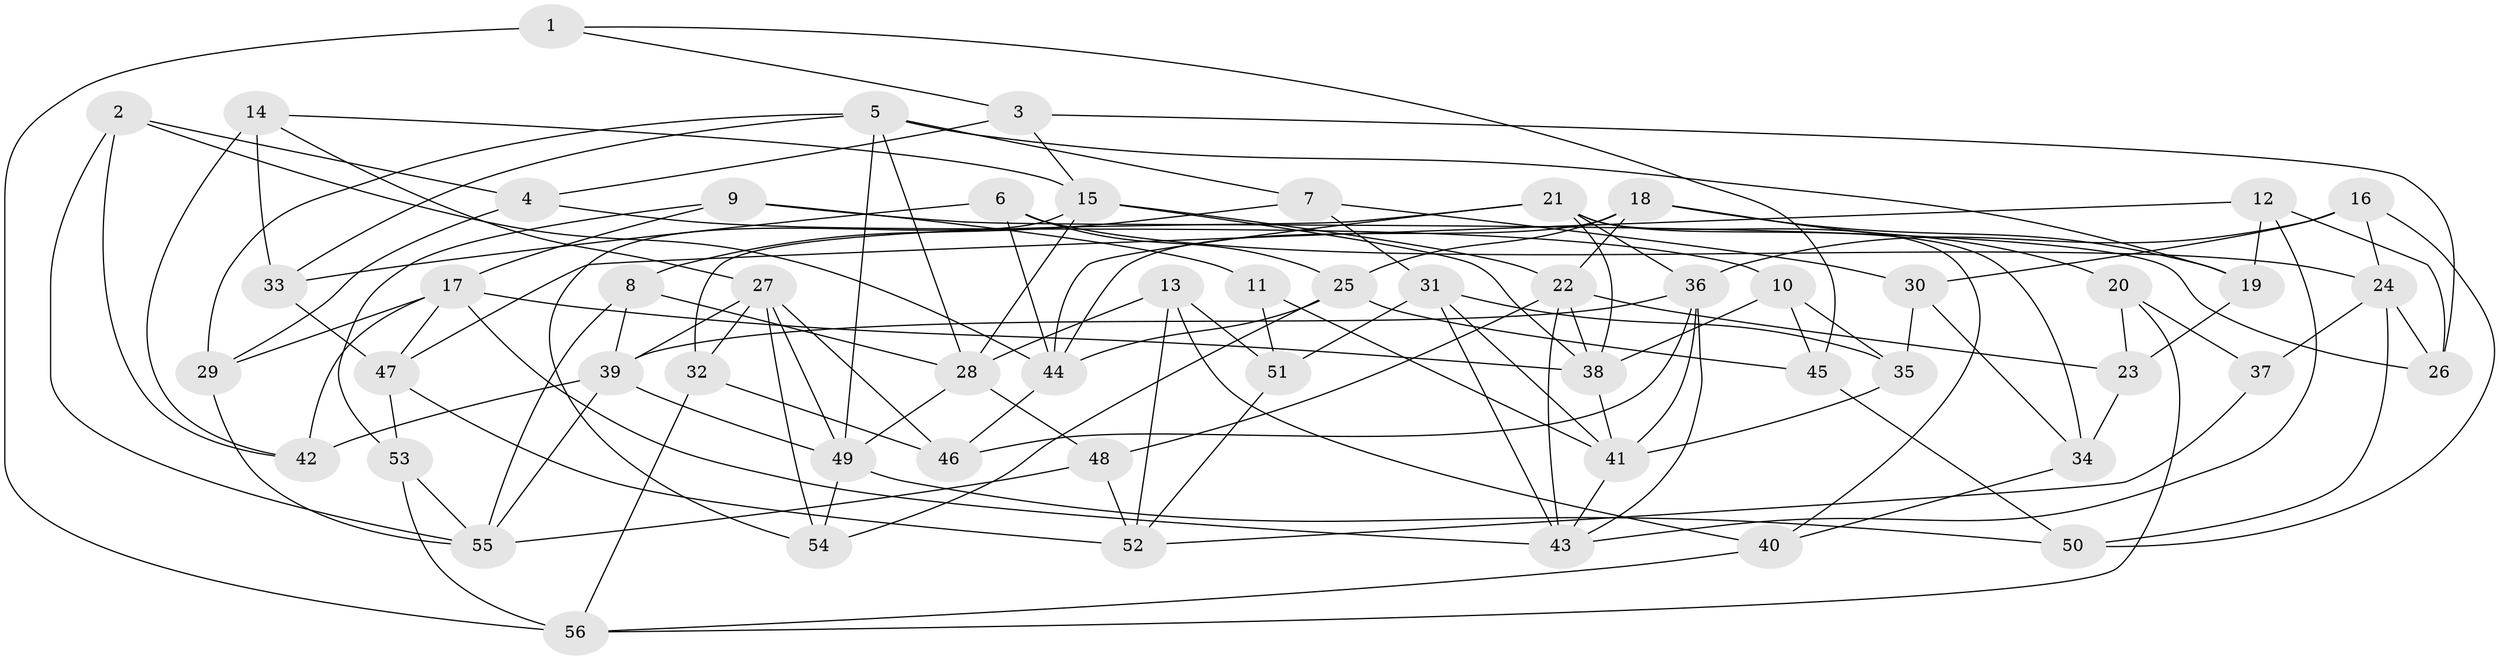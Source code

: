 // original degree distribution, {4: 1.0}
// Generated by graph-tools (version 1.1) at 2025/38/03/04/25 23:38:20]
// undirected, 56 vertices, 129 edges
graph export_dot {
  node [color=gray90,style=filled];
  1;
  2;
  3;
  4;
  5;
  6;
  7;
  8;
  9;
  10;
  11;
  12;
  13;
  14;
  15;
  16;
  17;
  18;
  19;
  20;
  21;
  22;
  23;
  24;
  25;
  26;
  27;
  28;
  29;
  30;
  31;
  32;
  33;
  34;
  35;
  36;
  37;
  38;
  39;
  40;
  41;
  42;
  43;
  44;
  45;
  46;
  47;
  48;
  49;
  50;
  51;
  52;
  53;
  54;
  55;
  56;
  1 -- 3 [weight=1.0];
  1 -- 45 [weight=1.0];
  1 -- 56 [weight=2.0];
  2 -- 4 [weight=1.0];
  2 -- 42 [weight=1.0];
  2 -- 44 [weight=1.0];
  2 -- 55 [weight=1.0];
  3 -- 4 [weight=1.0];
  3 -- 15 [weight=1.0];
  3 -- 26 [weight=1.0];
  4 -- 10 [weight=1.0];
  4 -- 29 [weight=1.0];
  5 -- 7 [weight=1.0];
  5 -- 19 [weight=1.0];
  5 -- 28 [weight=1.0];
  5 -- 29 [weight=1.0];
  5 -- 33 [weight=1.0];
  5 -- 49 [weight=1.0];
  6 -- 24 [weight=1.0];
  6 -- 25 [weight=1.0];
  6 -- 33 [weight=1.0];
  6 -- 44 [weight=1.0];
  7 -- 8 [weight=1.0];
  7 -- 30 [weight=1.0];
  7 -- 31 [weight=1.0];
  8 -- 28 [weight=1.0];
  8 -- 39 [weight=1.0];
  8 -- 55 [weight=1.0];
  9 -- 11 [weight=1.0];
  9 -- 17 [weight=1.0];
  9 -- 26 [weight=1.0];
  9 -- 53 [weight=1.0];
  10 -- 35 [weight=1.0];
  10 -- 38 [weight=1.0];
  10 -- 45 [weight=1.0];
  11 -- 41 [weight=1.0];
  11 -- 51 [weight=2.0];
  12 -- 19 [weight=1.0];
  12 -- 26 [weight=1.0];
  12 -- 43 [weight=1.0];
  12 -- 47 [weight=1.0];
  13 -- 28 [weight=1.0];
  13 -- 40 [weight=1.0];
  13 -- 51 [weight=1.0];
  13 -- 52 [weight=1.0];
  14 -- 15 [weight=1.0];
  14 -- 27 [weight=1.0];
  14 -- 33 [weight=1.0];
  14 -- 42 [weight=1.0];
  15 -- 22 [weight=1.0];
  15 -- 28 [weight=1.0];
  15 -- 38 [weight=1.0];
  15 -- 54 [weight=1.0];
  16 -- 24 [weight=1.0];
  16 -- 30 [weight=1.0];
  16 -- 36 [weight=1.0];
  16 -- 50 [weight=1.0];
  17 -- 29 [weight=1.0];
  17 -- 38 [weight=1.0];
  17 -- 42 [weight=1.0];
  17 -- 43 [weight=1.0];
  17 -- 47 [weight=1.0];
  18 -- 19 [weight=1.0];
  18 -- 20 [weight=1.0];
  18 -- 22 [weight=1.0];
  18 -- 25 [weight=2.0];
  18 -- 44 [weight=1.0];
  19 -- 23 [weight=1.0];
  20 -- 23 [weight=1.0];
  20 -- 37 [weight=1.0];
  20 -- 56 [weight=1.0];
  21 -- 32 [weight=1.0];
  21 -- 34 [weight=1.0];
  21 -- 36 [weight=1.0];
  21 -- 38 [weight=1.0];
  21 -- 40 [weight=1.0];
  21 -- 44 [weight=1.0];
  22 -- 23 [weight=1.0];
  22 -- 38 [weight=1.0];
  22 -- 43 [weight=1.0];
  22 -- 48 [weight=1.0];
  23 -- 34 [weight=1.0];
  24 -- 26 [weight=1.0];
  24 -- 37 [weight=2.0];
  24 -- 50 [weight=1.0];
  25 -- 44 [weight=1.0];
  25 -- 45 [weight=1.0];
  25 -- 54 [weight=1.0];
  27 -- 32 [weight=1.0];
  27 -- 39 [weight=1.0];
  27 -- 46 [weight=1.0];
  27 -- 49 [weight=1.0];
  27 -- 54 [weight=1.0];
  28 -- 48 [weight=1.0];
  28 -- 49 [weight=1.0];
  29 -- 55 [weight=1.0];
  30 -- 34 [weight=1.0];
  30 -- 35 [weight=1.0];
  31 -- 35 [weight=1.0];
  31 -- 41 [weight=1.0];
  31 -- 43 [weight=1.0];
  31 -- 51 [weight=2.0];
  32 -- 46 [weight=1.0];
  32 -- 56 [weight=1.0];
  33 -- 47 [weight=1.0];
  34 -- 40 [weight=1.0];
  35 -- 41 [weight=1.0];
  36 -- 39 [weight=1.0];
  36 -- 41 [weight=1.0];
  36 -- 43 [weight=1.0];
  36 -- 46 [weight=1.0];
  37 -- 52 [weight=1.0];
  38 -- 41 [weight=1.0];
  39 -- 42 [weight=1.0];
  39 -- 49 [weight=1.0];
  39 -- 55 [weight=1.0];
  40 -- 56 [weight=1.0];
  41 -- 43 [weight=1.0];
  44 -- 46 [weight=1.0];
  45 -- 50 [weight=1.0];
  47 -- 52 [weight=2.0];
  47 -- 53 [weight=1.0];
  48 -- 52 [weight=1.0];
  48 -- 55 [weight=1.0];
  49 -- 50 [weight=1.0];
  49 -- 54 [weight=1.0];
  51 -- 52 [weight=1.0];
  53 -- 55 [weight=1.0];
  53 -- 56 [weight=1.0];
}

